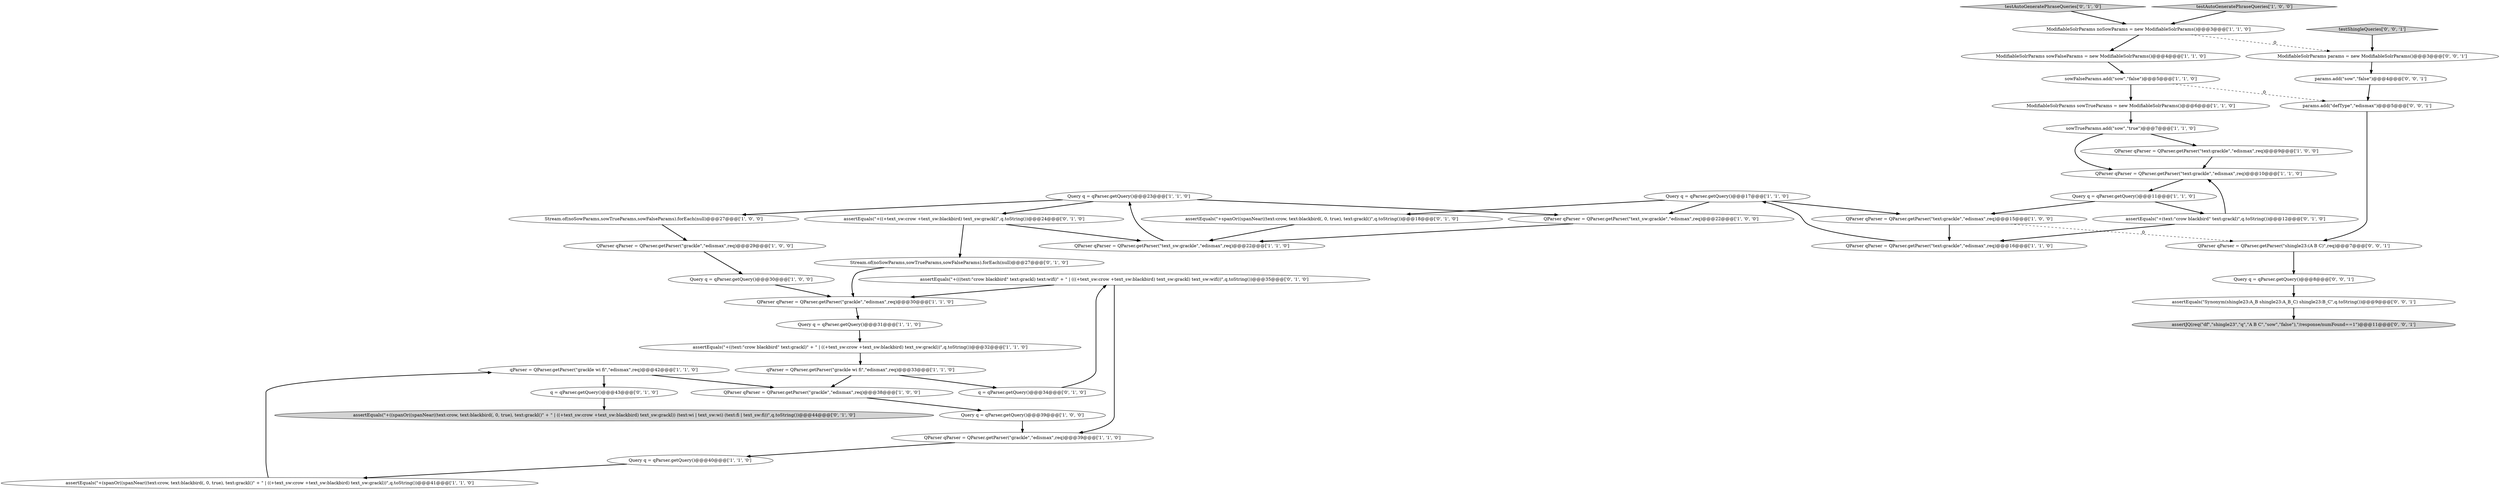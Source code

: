 digraph {
31 [style = filled, label = "assertEquals(\"+((spanOr((spanNear((text:crow, text:blackbird(, 0, true), text:grackl()\" + \" | ((+text_sw:crow +text_sw:blackbird) text_sw:grackl)) (text:wi | text_sw:wi) (text:fi | text_sw:fi))\",q.toString())@@@44@@@['0', '1', '0']", fillcolor = lightgray, shape = ellipse image = "AAA0AAABBB2BBB"];
8 [style = filled, label = "QParser qParser = QParser.getParser(\"text:grackle\",\"edismax\",req)@@@15@@@['1', '0', '0']", fillcolor = white, shape = ellipse image = "AAA0AAABBB1BBB"];
23 [style = filled, label = "assertEquals(\"+(spanOr((spanNear((text:crow, text:blackbird(, 0, true), text:grackl()\" + \" | ((+text_sw:crow +text_sw:blackbird) text_sw:grackl))\",q.toString())@@@41@@@['1', '1', '0']", fillcolor = white, shape = ellipse image = "AAA0AAABBB1BBB"];
37 [style = filled, label = "params.add(\"sow\",\"false\")@@@4@@@['0', '0', '1']", fillcolor = white, shape = ellipse image = "AAA0AAABBB3BBB"];
22 [style = filled, label = "QParser qParser = QParser.getParser(\"grackle\",\"edismax\",req)@@@29@@@['1', '0', '0']", fillcolor = white, shape = ellipse image = "AAA0AAABBB1BBB"];
3 [style = filled, label = "QParser qParser = QParser.getParser(\"text_sw:grackle\",\"edismax\",req)@@@22@@@['1', '0', '0']", fillcolor = white, shape = ellipse image = "AAA0AAABBB1BBB"];
29 [style = filled, label = "assertEquals(\"+(((text:\"crow blackbird\" text:grackl) text:wifi)\" + \" | (((+text_sw:crow +text_sw:blackbird) text_sw:grackl) text_sw:wifi))\",q.toString())@@@35@@@['0', '1', '0']", fillcolor = white, shape = ellipse image = "AAA0AAABBB2BBB"];
18 [style = filled, label = "ModifiableSolrParams sowTrueParams = new ModifiableSolrParams()@@@6@@@['1', '1', '0']", fillcolor = white, shape = ellipse image = "AAA0AAABBB1BBB"];
11 [style = filled, label = "Query q = qParser.getQuery()@@@11@@@['1', '1', '0']", fillcolor = white, shape = ellipse image = "AAA0AAABBB1BBB"];
33 [style = filled, label = "assertEquals(\"+(text:\"crow blackbird\" text:grackl)\",q.toString())@@@12@@@['0', '1', '0']", fillcolor = white, shape = ellipse image = "AAA0AAABBB2BBB"];
27 [style = filled, label = "QParser qParser = QParser.getParser(\"grackle\",\"edismax\",req)@@@30@@@['1', '1', '0']", fillcolor = white, shape = ellipse image = "AAA0AAABBB1BBB"];
1 [style = filled, label = "ModifiableSolrParams noSowParams = new ModifiableSolrParams()@@@3@@@['1', '1', '0']", fillcolor = white, shape = ellipse image = "AAA0AAABBB1BBB"];
40 [style = filled, label = "assertEquals(\"Synonym(shingle23:A_B shingle23:A_B_C) shingle23:B_C\",q.toString())@@@9@@@['0', '0', '1']", fillcolor = white, shape = ellipse image = "AAA0AAABBB3BBB"];
14 [style = filled, label = "ModifiableSolrParams sowFalseParams = new ModifiableSolrParams()@@@4@@@['1', '1', '0']", fillcolor = white, shape = ellipse image = "AAA0AAABBB1BBB"];
41 [style = filled, label = "testShingleQueries['0', '0', '1']", fillcolor = lightgray, shape = diamond image = "AAA0AAABBB3BBB"];
19 [style = filled, label = "Stream.of(noSowParams,sowTrueParams,sowFalseParams).forEach(null)@@@27@@@['1', '0', '0']", fillcolor = white, shape = ellipse image = "AAA0AAABBB1BBB"];
13 [style = filled, label = "Query q = qParser.getQuery()@@@30@@@['1', '0', '0']", fillcolor = white, shape = ellipse image = "AAA0AAABBB1BBB"];
4 [style = filled, label = "assertEquals(\"+((text:\"crow blackbird\" text:grackl)\" + \" | ((+text_sw:crow +text_sw:blackbird) text_sw:grackl))\",q.toString())@@@32@@@['1', '1', '0']", fillcolor = white, shape = ellipse image = "AAA0AAABBB1BBB"];
5 [style = filled, label = "Query q = qParser.getQuery()@@@23@@@['1', '1', '0']", fillcolor = white, shape = ellipse image = "AAA0AAABBB1BBB"];
35 [style = filled, label = "q = qParser.getQuery()@@@43@@@['0', '1', '0']", fillcolor = white, shape = ellipse image = "AAA0AAABBB2BBB"];
38 [style = filled, label = "assertJQ(req(\"df\",\"shingle23\",\"q\",\"A B C\",\"sow\",\"false\"),\"/response/numFound==1\")@@@11@@@['0', '0', '1']", fillcolor = lightgray, shape = ellipse image = "AAA0AAABBB3BBB"];
17 [style = filled, label = "QParser qParser = QParser.getParser(\"grackle\",\"edismax\",req)@@@38@@@['1', '0', '0']", fillcolor = white, shape = ellipse image = "AAA0AAABBB1BBB"];
20 [style = filled, label = "Query q = qParser.getQuery()@@@31@@@['1', '1', '0']", fillcolor = white, shape = ellipse image = "AAA0AAABBB1BBB"];
28 [style = filled, label = "assertEquals(\"+spanOr((spanNear((text:crow, text:blackbird(, 0, true), text:grackl()\",q.toString())@@@18@@@['0', '1', '0']", fillcolor = white, shape = ellipse image = "AAA0AAABBB2BBB"];
43 [style = filled, label = "QParser qParser = QParser.getParser(\"shingle23:(A B C)\",req)@@@7@@@['0', '0', '1']", fillcolor = white, shape = ellipse image = "AAA0AAABBB3BBB"];
26 [style = filled, label = "QParser qParser = QParser.getParser(\"text:grackle\",\"edismax\",req)@@@16@@@['1', '1', '0']", fillcolor = white, shape = ellipse image = "AAA0AAABBB1BBB"];
36 [style = filled, label = "testAutoGeneratePhraseQueries['0', '1', '0']", fillcolor = lightgray, shape = diamond image = "AAA0AAABBB2BBB"];
10 [style = filled, label = "QParser qParser = QParser.getParser(\"text:grackle\",\"edismax\",req)@@@9@@@['1', '0', '0']", fillcolor = white, shape = ellipse image = "AAA0AAABBB1BBB"];
34 [style = filled, label = "Stream.of(noSowParams,sowTrueParams,sowFalseParams).forEach(null)@@@27@@@['0', '1', '0']", fillcolor = white, shape = ellipse image = "AAA0AAABBB2BBB"];
9 [style = filled, label = "qParser = QParser.getParser(\"grackle wi fi\",\"edismax\",req)@@@33@@@['1', '1', '0']", fillcolor = white, shape = ellipse image = "AAA0AAABBB1BBB"];
24 [style = filled, label = "QParser qParser = QParser.getParser(\"text_sw:grackle\",\"edismax\",req)@@@22@@@['1', '1', '0']", fillcolor = white, shape = ellipse image = "AAA0AAABBB1BBB"];
32 [style = filled, label = "q = qParser.getQuery()@@@34@@@['0', '1', '0']", fillcolor = white, shape = ellipse image = "AAA0AAABBB2BBB"];
12 [style = filled, label = "QParser qParser = QParser.getParser(\"text:grackle\",\"edismax\",req)@@@10@@@['1', '1', '0']", fillcolor = white, shape = ellipse image = "AAA0AAABBB1BBB"];
25 [style = filled, label = "Query q = qParser.getQuery()@@@40@@@['1', '1', '0']", fillcolor = white, shape = ellipse image = "AAA0AAABBB1BBB"];
16 [style = filled, label = "sowTrueParams.add(\"sow\",\"true\")@@@7@@@['1', '1', '0']", fillcolor = white, shape = ellipse image = "AAA0AAABBB1BBB"];
6 [style = filled, label = "QParser qParser = QParser.getParser(\"grackle\",\"edismax\",req)@@@39@@@['1', '1', '0']", fillcolor = white, shape = ellipse image = "AAA0AAABBB1BBB"];
0 [style = filled, label = "testAutoGeneratePhraseQueries['1', '0', '0']", fillcolor = lightgray, shape = diamond image = "AAA0AAABBB1BBB"];
2 [style = filled, label = "Query q = qParser.getQuery()@@@17@@@['1', '1', '0']", fillcolor = white, shape = ellipse image = "AAA0AAABBB1BBB"];
39 [style = filled, label = "ModifiableSolrParams params = new ModifiableSolrParams()@@@3@@@['0', '0', '1']", fillcolor = white, shape = ellipse image = "AAA0AAABBB3BBB"];
42 [style = filled, label = "Query q = qParser.getQuery()@@@8@@@['0', '0', '1']", fillcolor = white, shape = ellipse image = "AAA0AAABBB3BBB"];
21 [style = filled, label = "qParser = QParser.getParser(\"grackle wi fi\",\"edismax\",req)@@@42@@@['1', '1', '0']", fillcolor = white, shape = ellipse image = "AAA0AAABBB1BBB"];
7 [style = filled, label = "Query q = qParser.getQuery()@@@39@@@['1', '0', '0']", fillcolor = white, shape = ellipse image = "AAA0AAABBB1BBB"];
15 [style = filled, label = "sowFalseParams.add(\"sow\",\"false\")@@@5@@@['1', '1', '0']", fillcolor = white, shape = ellipse image = "AAA0AAABBB1BBB"];
30 [style = filled, label = "assertEquals(\"+((+text_sw:crow +text_sw:blackbird) text_sw:grackl)\",q.toString())@@@24@@@['0', '1', '0']", fillcolor = white, shape = ellipse image = "AAA0AAABBB2BBB"];
44 [style = filled, label = "params.add(\"defType\",\"edismax\")@@@5@@@['0', '0', '1']", fillcolor = white, shape = ellipse image = "AAA0AAABBB3BBB"];
40->38 [style = bold, label=""];
25->23 [style = bold, label=""];
5->19 [style = bold, label=""];
3->24 [style = bold, label=""];
44->43 [style = bold, label=""];
30->34 [style = bold, label=""];
29->27 [style = bold, label=""];
11->33 [style = bold, label=""];
26->2 [style = bold, label=""];
35->31 [style = bold, label=""];
15->18 [style = bold, label=""];
37->44 [style = bold, label=""];
8->26 [style = bold, label=""];
20->4 [style = bold, label=""];
21->17 [style = bold, label=""];
7->6 [style = bold, label=""];
8->43 [style = dashed, label="0"];
19->22 [style = bold, label=""];
41->39 [style = bold, label=""];
1->14 [style = bold, label=""];
27->20 [style = bold, label=""];
16->10 [style = bold, label=""];
0->1 [style = bold, label=""];
2->28 [style = bold, label=""];
43->42 [style = bold, label=""];
2->8 [style = bold, label=""];
2->3 [style = bold, label=""];
10->12 [style = bold, label=""];
23->21 [style = bold, label=""];
15->44 [style = dashed, label="0"];
16->12 [style = bold, label=""];
29->6 [style = bold, label=""];
28->24 [style = bold, label=""];
13->27 [style = bold, label=""];
5->30 [style = bold, label=""];
11->8 [style = bold, label=""];
9->17 [style = bold, label=""];
42->40 [style = bold, label=""];
4->9 [style = bold, label=""];
18->16 [style = bold, label=""];
36->1 [style = bold, label=""];
6->25 [style = bold, label=""];
1->39 [style = dashed, label="0"];
12->11 [style = bold, label=""];
5->3 [style = bold, label=""];
9->32 [style = bold, label=""];
21->35 [style = bold, label=""];
17->7 [style = bold, label=""];
32->29 [style = bold, label=""];
24->5 [style = bold, label=""];
39->37 [style = bold, label=""];
14->15 [style = bold, label=""];
30->24 [style = bold, label=""];
33->12 [style = bold, label=""];
22->13 [style = bold, label=""];
33->26 [style = bold, label=""];
34->27 [style = bold, label=""];
}
